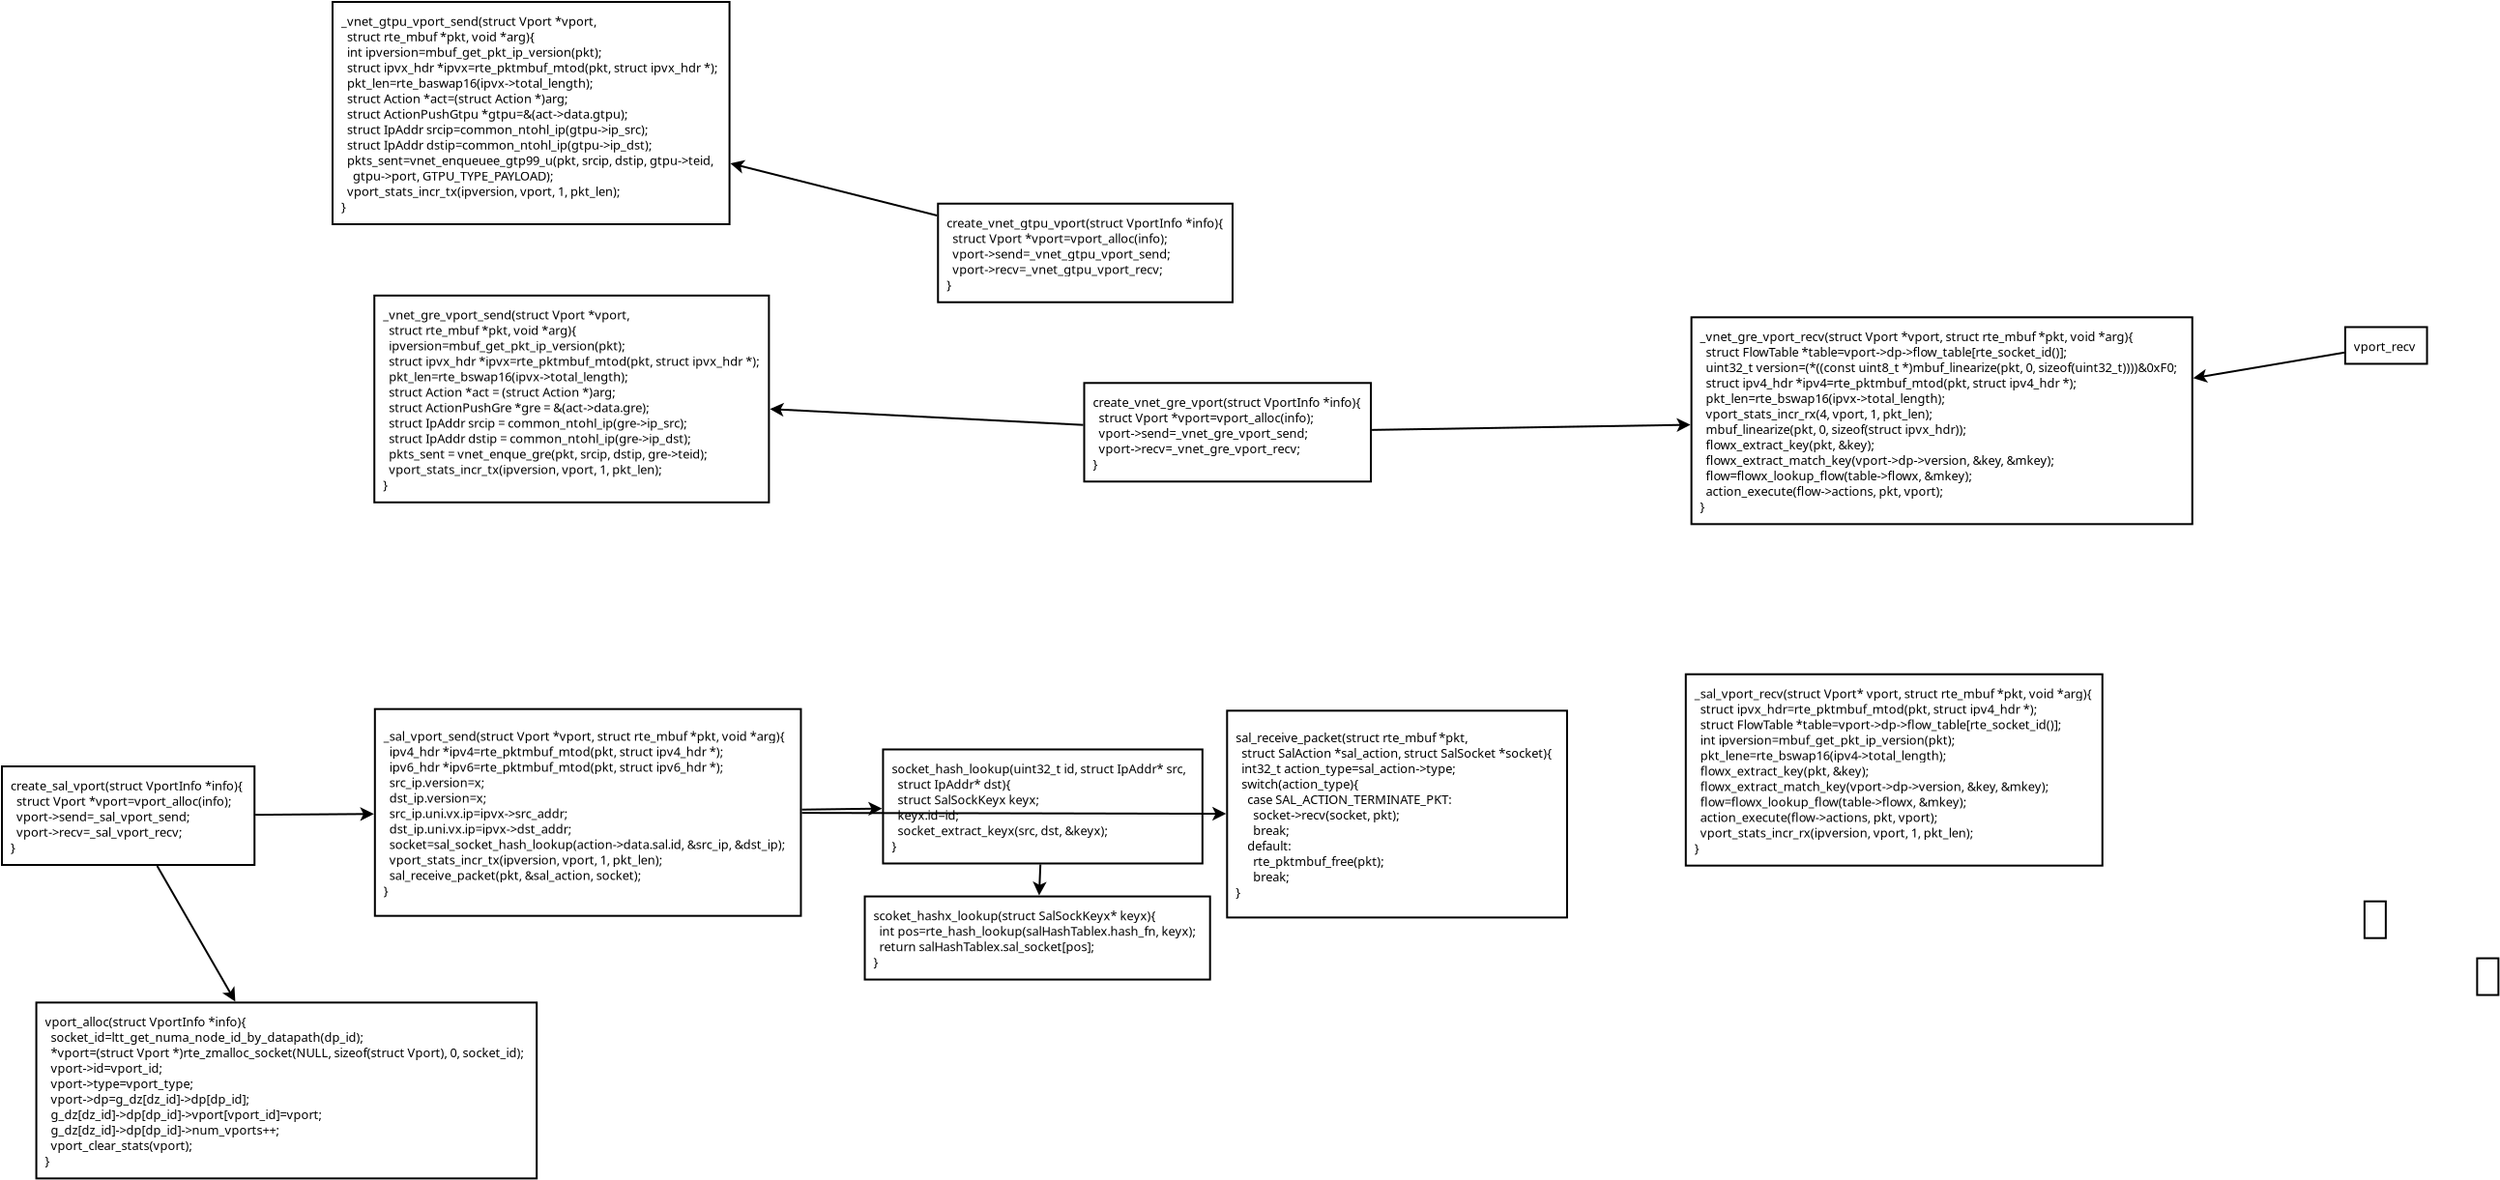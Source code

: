 <?xml version="1.0" encoding="UTF-8"?>
<dia:diagram xmlns:dia="http://www.lysator.liu.se/~alla/dia/">
  <dia:layer name="Background" visible="true" active="true">
    <dia:object type="Flowchart - Box" version="0" id="O0">
      <dia:attribute name="obj_pos">
        <dia:point val="5.405,5.285"/>
      </dia:attribute>
      <dia:attribute name="obj_bb">
        <dia:rectangle val="5.355,5.235;30.795,14.435"/>
      </dia:attribute>
      <dia:attribute name="elem_corner">
        <dia:point val="5.405,5.285"/>
      </dia:attribute>
      <dia:attribute name="elem_width">
        <dia:real val="25.34"/>
      </dia:attribute>
      <dia:attribute name="elem_height">
        <dia:real val="9.1"/>
      </dia:attribute>
      <dia:attribute name="border_width">
        <dia:real val="0.1"/>
      </dia:attribute>
      <dia:attribute name="show_background">
        <dia:boolean val="true"/>
      </dia:attribute>
      <dia:attribute name="padding">
        <dia:real val="0.5"/>
      </dia:attribute>
      <dia:attribute name="text">
        <dia:composite type="text">
          <dia:attribute name="string">
            <dia:string>#vport_alloc(struct VportInfo *info){
  socket_id=ltt_get_numa_node_id_by_datapath(dp_id);
  *vport=(struct Vport *)rte_zmalloc_socket(NULL, sizeof(struct Vport), 0, socket_id);
  vport-&gt;id=vport_id;
  vport-&gt;type=vport_type;
  vport-&gt;dp=g_dz[dz_id]-&gt;dp[dp_id];
  g_dz[dz_id]-&gt;dp[dp_id]-&gt;vport[vport_id]=vport;
  g_dz[dz_id]-&gt;dp[dp_id]-&gt;num_vports++;
  vport_clear_stats(vport);
}#</dia:string>
          </dia:attribute>
          <dia:attribute name="font">
            <dia:font family="sans" style="0" name="Helvetica"/>
          </dia:attribute>
          <dia:attribute name="height">
            <dia:real val="0.8"/>
          </dia:attribute>
          <dia:attribute name="pos">
            <dia:point val="5.855,6.475"/>
          </dia:attribute>
          <dia:attribute name="color">
            <dia:color val="#000000"/>
          </dia:attribute>
          <dia:attribute name="alignment">
            <dia:enum val="0"/>
          </dia:attribute>
        </dia:composite>
      </dia:attribute>
    </dia:object>
    <dia:object type="Flowchart - Box" version="0" id="O1">
      <dia:attribute name="obj_pos">
        <dia:point val="3.554,-6.933"/>
      </dia:attribute>
      <dia:attribute name="obj_bb">
        <dia:rectangle val="3.504,-6.982;16.271,-1.782"/>
      </dia:attribute>
      <dia:attribute name="elem_corner">
        <dia:point val="3.554,-6.933"/>
      </dia:attribute>
      <dia:attribute name="elem_width">
        <dia:real val="12.668"/>
      </dia:attribute>
      <dia:attribute name="elem_height">
        <dia:real val="5.1"/>
      </dia:attribute>
      <dia:attribute name="border_width">
        <dia:real val="0.1"/>
      </dia:attribute>
      <dia:attribute name="show_background">
        <dia:boolean val="true"/>
      </dia:attribute>
      <dia:attribute name="padding">
        <dia:real val="0.5"/>
      </dia:attribute>
      <dia:attribute name="text">
        <dia:composite type="text">
          <dia:attribute name="string">
            <dia:string>#create_sal_vport(struct VportInfo *info){
  struct Vport *vport=vport_alloc(info);
  vport-&gt;send=_sal_vport_send;
  vport-&gt;recv=_sal_vport_recv;
}#</dia:string>
          </dia:attribute>
          <dia:attribute name="font">
            <dia:font family="sans" style="0" name="Helvetica"/>
          </dia:attribute>
          <dia:attribute name="height">
            <dia:real val="0.8"/>
          </dia:attribute>
          <dia:attribute name="pos">
            <dia:point val="4.004,-5.742"/>
          </dia:attribute>
          <dia:attribute name="color">
            <dia:color val="#000000"/>
          </dia:attribute>
          <dia:attribute name="alignment">
            <dia:enum val="0"/>
          </dia:attribute>
        </dia:composite>
      </dia:attribute>
    </dia:object>
    <dia:object type="Standard - Line" version="0" id="O2">
      <dia:attribute name="obj_pos">
        <dia:point val="11.385,-1.782"/>
      </dia:attribute>
      <dia:attribute name="obj_bb">
        <dia:rectangle val="11.317,-1.851;15.495,5.332"/>
      </dia:attribute>
      <dia:attribute name="conn_endpoints">
        <dia:point val="11.385,-1.782"/>
        <dia:point val="15.426,5.235"/>
      </dia:attribute>
      <dia:attribute name="numcp">
        <dia:int val="1"/>
      </dia:attribute>
      <dia:attribute name="end_arrow">
        <dia:enum val="22"/>
      </dia:attribute>
      <dia:attribute name="end_arrow_length">
        <dia:real val="0.5"/>
      </dia:attribute>
      <dia:attribute name="end_arrow_width">
        <dia:real val="0.5"/>
      </dia:attribute>
      <dia:connections>
        <dia:connection handle="0" to="O1" connection="16"/>
        <dia:connection handle="1" to="O0" connection="16"/>
      </dia:connections>
    </dia:object>
    <dia:object type="Flowchart - Box" version="0" id="O3">
      <dia:attribute name="obj_pos">
        <dia:point val="22.848,-9.9"/>
      </dia:attribute>
      <dia:attribute name="obj_bb">
        <dia:rectangle val="22.797,-9.95;44.528,0.85"/>
      </dia:attribute>
      <dia:attribute name="elem_corner">
        <dia:point val="22.848,-9.9"/>
      </dia:attribute>
      <dia:attribute name="elem_width">
        <dia:real val="21.63"/>
      </dia:attribute>
      <dia:attribute name="elem_height">
        <dia:real val="10.7"/>
      </dia:attribute>
      <dia:attribute name="border_width">
        <dia:real val="0.1"/>
      </dia:attribute>
      <dia:attribute name="show_background">
        <dia:boolean val="true"/>
      </dia:attribute>
      <dia:attribute name="padding">
        <dia:real val="0.5"/>
      </dia:attribute>
      <dia:attribute name="text">
        <dia:composite type="text">
          <dia:attribute name="string">
            <dia:string>#_sal_vport_send(struct Vport *vport, struct rte_mbuf *pkt, void *arg){
  ipv4_hdr *ipv4=rte_pktmbuf_mtod(pkt, struct ipv4_hdr *);
  ipv6_hdr *ipv6=rte_pktmbuf_mtod(pkt, struct ipv6_hdr *);
  src_ip.version=x;
  dst_ip.version=x;
  src_ip.uni.vx.ip=ipvx-&gt;src_addr;
  dst_ip.uni.vx.ip=ipvx-&gt;dst_addr;
  socket=sal_socket_hash_lookup(action-&gt;data.sal.id, &amp;src_ip, &amp;dst_ip);
  vport_stats_incr_tx(ipversion, vport, 1, pkt_len);
  sal_receive_packet(pkt, &amp;sal_action, socket);
}#</dia:string>
          </dia:attribute>
          <dia:attribute name="font">
            <dia:font family="sans" style="0" name="Helvetica"/>
          </dia:attribute>
          <dia:attribute name="height">
            <dia:real val="0.8"/>
          </dia:attribute>
          <dia:attribute name="pos">
            <dia:point val="23.297,-8.31"/>
          </dia:attribute>
          <dia:attribute name="color">
            <dia:color val="#000000"/>
          </dia:attribute>
          <dia:attribute name="alignment">
            <dia:enum val="0"/>
          </dia:attribute>
        </dia:composite>
      </dia:attribute>
    </dia:object>
    <dia:object type="Standard - Line" version="0" id="O4">
      <dia:attribute name="obj_pos">
        <dia:point val="16.271,-4.427"/>
      </dia:attribute>
      <dia:attribute name="obj_bb">
        <dia:rectangle val="16.221,-4.831;22.955,-4.108"/>
      </dia:attribute>
      <dia:attribute name="conn_endpoints">
        <dia:point val="16.271,-4.427"/>
        <dia:point val="22.843,-4.474"/>
      </dia:attribute>
      <dia:attribute name="numcp">
        <dia:int val="1"/>
      </dia:attribute>
      <dia:attribute name="end_arrow">
        <dia:enum val="22"/>
      </dia:attribute>
      <dia:attribute name="end_arrow_length">
        <dia:real val="0.5"/>
      </dia:attribute>
      <dia:attribute name="end_arrow_width">
        <dia:real val="0.5"/>
      </dia:attribute>
      <dia:connections>
        <dia:connection handle="0" to="O1" connection="16"/>
        <dia:connection handle="1" to="O3" connection="16"/>
      </dia:connections>
    </dia:object>
    <dia:object type="Flowchart - Box" version="0" id="O5">
      <dia:attribute name="obj_pos">
        <dia:point val="48.182,-0.205"/>
      </dia:attribute>
      <dia:attribute name="obj_bb">
        <dia:rectangle val="48.133,-0.255;65.692,4.145"/>
      </dia:attribute>
      <dia:attribute name="elem_corner">
        <dia:point val="48.182,-0.205"/>
      </dia:attribute>
      <dia:attribute name="elem_width">
        <dia:real val="17.46"/>
      </dia:attribute>
      <dia:attribute name="elem_height">
        <dia:real val="4.3"/>
      </dia:attribute>
      <dia:attribute name="border_width">
        <dia:real val="0.1"/>
      </dia:attribute>
      <dia:attribute name="show_background">
        <dia:boolean val="true"/>
      </dia:attribute>
      <dia:attribute name="padding">
        <dia:real val="0.5"/>
      </dia:attribute>
      <dia:attribute name="text">
        <dia:composite type="text">
          <dia:attribute name="string">
            <dia:string>#scoket_hashx_lookup(struct SalSockKeyx* keyx){
  int pos=rte_hash_lookup(salHashTablex.hash_fn, keyx);
  return salHashTablex.sal_socket[pos];
}#</dia:string>
          </dia:attribute>
          <dia:attribute name="font">
            <dia:font family="sans" style="0" name="Helvetica"/>
          </dia:attribute>
          <dia:attribute name="height">
            <dia:real val="0.8"/>
          </dia:attribute>
          <dia:attribute name="pos">
            <dia:point val="48.633,0.985"/>
          </dia:attribute>
          <dia:attribute name="color">
            <dia:color val="#000000"/>
          </dia:attribute>
          <dia:attribute name="alignment">
            <dia:enum val="0"/>
          </dia:attribute>
        </dia:composite>
      </dia:attribute>
    </dia:object>
    <dia:object type="Flowchart - Box" version="0" id="O6">
      <dia:attribute name="obj_pos">
        <dia:point val="49.204,-7.81"/>
      </dia:attribute>
      <dia:attribute name="obj_bb">
        <dia:rectangle val="49.154,-7.86;65.221,-1.86"/>
      </dia:attribute>
      <dia:attribute name="elem_corner">
        <dia:point val="49.204,-7.81"/>
      </dia:attribute>
      <dia:attribute name="elem_width">
        <dia:real val="15.968"/>
      </dia:attribute>
      <dia:attribute name="elem_height">
        <dia:real val="5.9"/>
      </dia:attribute>
      <dia:attribute name="border_width">
        <dia:real val="0.1"/>
      </dia:attribute>
      <dia:attribute name="show_background">
        <dia:boolean val="true"/>
      </dia:attribute>
      <dia:attribute name="padding">
        <dia:real val="0.5"/>
      </dia:attribute>
      <dia:attribute name="text">
        <dia:composite type="text">
          <dia:attribute name="string">
            <dia:string>#socket_hash_lookup(uint32_t id, struct IpAddr* src, 
  struct IpAddr* dst){
  struct SalSockKeyx keyx;
  keyx.id=id;
  socket_extract_keyx(src, dst, &amp;keyx);
}#</dia:string>
          </dia:attribute>
          <dia:attribute name="font">
            <dia:font family="sans" style="0" name="Helvetica"/>
          </dia:attribute>
          <dia:attribute name="height">
            <dia:real val="0.8"/>
          </dia:attribute>
          <dia:attribute name="pos">
            <dia:point val="49.654,-6.62"/>
          </dia:attribute>
          <dia:attribute name="color">
            <dia:color val="#000000"/>
          </dia:attribute>
          <dia:attribute name="alignment">
            <dia:enum val="0"/>
          </dia:attribute>
        </dia:composite>
      </dia:attribute>
    </dia:object>
    <dia:object type="Standard - Line" version="0" id="O7">
      <dia:attribute name="obj_pos">
        <dia:point val="57.066,-1.861"/>
      </dia:attribute>
      <dia:attribute name="obj_bb">
        <dia:rectangle val="56.665,-1.913;57.388,-0.143"/>
      </dia:attribute>
      <dia:attribute name="conn_endpoints">
        <dia:point val="57.066,-1.861"/>
        <dia:point val="57.001,-0.255"/>
      </dia:attribute>
      <dia:attribute name="numcp">
        <dia:int val="1"/>
      </dia:attribute>
      <dia:attribute name="end_arrow">
        <dia:enum val="22"/>
      </dia:attribute>
      <dia:attribute name="end_arrow_length">
        <dia:real val="0.5"/>
      </dia:attribute>
      <dia:attribute name="end_arrow_width">
        <dia:real val="0.5"/>
      </dia:attribute>
      <dia:connections>
        <dia:connection handle="0" to="O6" connection="16"/>
        <dia:connection handle="1" to="O5" connection="16"/>
      </dia:connections>
    </dia:object>
    <dia:object type="Standard - Line" version="0" id="O8">
      <dia:attribute name="obj_pos">
        <dia:point val="44.527,-4.693"/>
      </dia:attribute>
      <dia:attribute name="obj_bb">
        <dia:rectangle val="44.476,-5.108;49.265,-4.384"/>
      </dia:attribute>
      <dia:attribute name="conn_endpoints">
        <dia:point val="44.527,-4.693"/>
        <dia:point val="49.154,-4.754"/>
      </dia:attribute>
      <dia:attribute name="numcp">
        <dia:int val="1"/>
      </dia:attribute>
      <dia:attribute name="end_arrow">
        <dia:enum val="22"/>
      </dia:attribute>
      <dia:attribute name="end_arrow_length">
        <dia:real val="0.5"/>
      </dia:attribute>
      <dia:attribute name="end_arrow_width">
        <dia:real val="0.5"/>
      </dia:attribute>
      <dia:connections>
        <dia:connection handle="0" to="O3" connection="16"/>
        <dia:connection handle="1" to="O6" connection="16"/>
      </dia:connections>
    </dia:object>
    <dia:object type="Flowchart - Box" version="0" id="O9">
      <dia:attribute name="obj_pos">
        <dia:point val="66.984,-9.815"/>
      </dia:attribute>
      <dia:attribute name="obj_bb">
        <dia:rectangle val="66.934,-9.865;84.091,0.935"/>
      </dia:attribute>
      <dia:attribute name="elem_corner">
        <dia:point val="66.984,-9.815"/>
      </dia:attribute>
      <dia:attribute name="elem_width">
        <dia:real val="17.058"/>
      </dia:attribute>
      <dia:attribute name="elem_height">
        <dia:real val="10.7"/>
      </dia:attribute>
      <dia:attribute name="border_width">
        <dia:real val="0.1"/>
      </dia:attribute>
      <dia:attribute name="show_background">
        <dia:boolean val="true"/>
      </dia:attribute>
      <dia:attribute name="padding">
        <dia:real val="0.5"/>
      </dia:attribute>
      <dia:attribute name="text">
        <dia:composite type="text">
          <dia:attribute name="string">
            <dia:string>#sal_receive_packet(struct rte_mbuf *pkt, 
  struct SalAction *sal_action, struct SalSocket *socket){
  int32_t action_type=sal_action-&gt;type;
  switch(action_type){
    case SAL_ACTION_TERMINATE_PKT:
      socket-&gt;recv(socket, pkt);
      break;
    default:
      rte_pktmbuf_free(pkt);
      break;
}#</dia:string>
          </dia:attribute>
          <dia:attribute name="font">
            <dia:font family="sans" style="0" name="Helvetica"/>
          </dia:attribute>
          <dia:attribute name="height">
            <dia:real val="0.8"/>
          </dia:attribute>
          <dia:attribute name="pos">
            <dia:point val="67.434,-8.225"/>
          </dia:attribute>
          <dia:attribute name="color">
            <dia:color val="#000000"/>
          </dia:attribute>
          <dia:attribute name="alignment">
            <dia:enum val="0"/>
          </dia:attribute>
        </dia:composite>
      </dia:attribute>
    </dia:object>
    <dia:object type="Standard - Line" version="0" id="O10">
      <dia:attribute name="obj_pos">
        <dia:point val="44.528,-4.528"/>
      </dia:attribute>
      <dia:attribute name="obj_bb">
        <dia:rectangle val="44.477,-4.845;67.045,-4.122"/>
      </dia:attribute>
      <dia:attribute name="conn_endpoints">
        <dia:point val="44.528,-4.528"/>
        <dia:point val="66.933,-4.482"/>
      </dia:attribute>
      <dia:attribute name="numcp">
        <dia:int val="1"/>
      </dia:attribute>
      <dia:attribute name="end_arrow">
        <dia:enum val="22"/>
      </dia:attribute>
      <dia:attribute name="end_arrow_length">
        <dia:real val="0.5"/>
      </dia:attribute>
      <dia:attribute name="end_arrow_width">
        <dia:real val="0.5"/>
      </dia:attribute>
      <dia:connections>
        <dia:connection handle="0" to="O3" connection="16"/>
        <dia:connection handle="1" to="O9" connection="16"/>
      </dia:connections>
    </dia:object>
    <dia:object type="Flowchart - Box" version="0" id="O11">
      <dia:attribute name="obj_pos">
        <dia:point val="22.847,-31.293"/>
      </dia:attribute>
      <dia:attribute name="obj_bb">
        <dia:rectangle val="22.797,-31.343;42.847,-20.543"/>
      </dia:attribute>
      <dia:attribute name="elem_corner">
        <dia:point val="22.847,-31.293"/>
      </dia:attribute>
      <dia:attribute name="elem_width">
        <dia:real val="19.95"/>
      </dia:attribute>
      <dia:attribute name="elem_height">
        <dia:real val="10.7"/>
      </dia:attribute>
      <dia:attribute name="border_width">
        <dia:real val="0.1"/>
      </dia:attribute>
      <dia:attribute name="show_background">
        <dia:boolean val="true"/>
      </dia:attribute>
      <dia:attribute name="padding">
        <dia:real val="0.5"/>
      </dia:attribute>
      <dia:attribute name="text">
        <dia:composite type="text">
          <dia:attribute name="string">
            <dia:string>#_vnet_gre_vport_send(struct Vport *vport,
  struct rte_mbuf *pkt, void *arg){
  ipversion=mbuf_get_pkt_ip_version(pkt);
  struct ipvx_hdr *ipvx=rte_pktmbuf_mtod(pkt, struct ipvx_hdr *);
  pkt_len=rte_bswap16(ipvx-&gt;total_length);
  struct Action *act = (struct Action *)arg;               
  struct ActionPushGre *gre = &amp;(act-&gt;data.gre);            
  struct IpAddr srcip = common_ntohl_ip(gre-&gt;ip_src);      
  struct IpAddr dstip = common_ntohl_ip(gre-&gt;ip_dst);      
  pkts_sent = vnet_enque_gre(pkt, srcip, dstip, gre-&gt;teid);
  vport_stats_incr_tx(ipversion, vport, 1, pkt_len);
}#</dia:string>
          </dia:attribute>
          <dia:attribute name="font">
            <dia:font family="sans" style="0" name="Helvetica"/>
          </dia:attribute>
          <dia:attribute name="height">
            <dia:real val="0.8"/>
          </dia:attribute>
          <dia:attribute name="pos">
            <dia:point val="23.297,-30.103"/>
          </dia:attribute>
          <dia:attribute name="color">
            <dia:color val="#000000"/>
          </dia:attribute>
          <dia:attribute name="alignment">
            <dia:enum val="0"/>
          </dia:attribute>
        </dia:composite>
      </dia:attribute>
    </dia:object>
    <dia:object type="Flowchart - Box" version="0" id="O12">
      <dia:attribute name="obj_pos">
        <dia:point val="125.55,0.05"/>
      </dia:attribute>
      <dia:attribute name="obj_bb">
        <dia:rectangle val="125.5,-7.451e-010;126.7,2"/>
      </dia:attribute>
      <dia:attribute name="elem_corner">
        <dia:point val="125.55,0.05"/>
      </dia:attribute>
      <dia:attribute name="elem_width">
        <dia:real val="1.1"/>
      </dia:attribute>
      <dia:attribute name="elem_height">
        <dia:real val="1.9"/>
      </dia:attribute>
      <dia:attribute name="border_width">
        <dia:real val="0.1"/>
      </dia:attribute>
      <dia:attribute name="show_background">
        <dia:boolean val="true"/>
      </dia:attribute>
      <dia:attribute name="padding">
        <dia:real val="0.5"/>
      </dia:attribute>
      <dia:attribute name="text">
        <dia:composite type="text">
          <dia:attribute name="string">
            <dia:string>##</dia:string>
          </dia:attribute>
          <dia:attribute name="font">
            <dia:font family="sans" style="0" name="Helvetica"/>
          </dia:attribute>
          <dia:attribute name="height">
            <dia:real val="0.8"/>
          </dia:attribute>
          <dia:attribute name="pos">
            <dia:point val="126,1.24"/>
          </dia:attribute>
          <dia:attribute name="color">
            <dia:color val="#000000"/>
          </dia:attribute>
          <dia:attribute name="alignment">
            <dia:enum val="0"/>
          </dia:attribute>
        </dia:composite>
      </dia:attribute>
    </dia:object>
    <dia:object type="Flowchart - Box" version="0" id="O13">
      <dia:attribute name="obj_pos">
        <dia:point val="131.375,2.995"/>
      </dia:attribute>
      <dia:attribute name="obj_bb">
        <dia:rectangle val="131.325,2.945;132.525,4.945"/>
      </dia:attribute>
      <dia:attribute name="elem_corner">
        <dia:point val="131.375,2.995"/>
      </dia:attribute>
      <dia:attribute name="elem_width">
        <dia:real val="1.1"/>
      </dia:attribute>
      <dia:attribute name="elem_height">
        <dia:real val="1.9"/>
      </dia:attribute>
      <dia:attribute name="border_width">
        <dia:real val="0.1"/>
      </dia:attribute>
      <dia:attribute name="show_background">
        <dia:boolean val="true"/>
      </dia:attribute>
      <dia:attribute name="padding">
        <dia:real val="0.5"/>
      </dia:attribute>
      <dia:attribute name="text">
        <dia:composite type="text">
          <dia:attribute name="string">
            <dia:string>##</dia:string>
          </dia:attribute>
          <dia:attribute name="font">
            <dia:font family="sans" style="0" name="Helvetica"/>
          </dia:attribute>
          <dia:attribute name="height">
            <dia:real val="0.8"/>
          </dia:attribute>
          <dia:attribute name="pos">
            <dia:point val="131.825,4.185"/>
          </dia:attribute>
          <dia:attribute name="color">
            <dia:color val="#000000"/>
          </dia:attribute>
          <dia:attribute name="alignment">
            <dia:enum val="0"/>
          </dia:attribute>
        </dia:composite>
      </dia:attribute>
    </dia:object>
    <dia:object type="Flowchart - Box" version="0" id="O14">
      <dia:attribute name="obj_pos">
        <dia:point val="90.841,-30.168"/>
      </dia:attribute>
      <dia:attribute name="obj_bb">
        <dia:rectangle val="90.791,-30.218;116.588,-19.418"/>
      </dia:attribute>
      <dia:attribute name="elem_corner">
        <dia:point val="90.841,-30.168"/>
      </dia:attribute>
      <dia:attribute name="elem_width">
        <dia:real val="25.698"/>
      </dia:attribute>
      <dia:attribute name="elem_height">
        <dia:real val="10.7"/>
      </dia:attribute>
      <dia:attribute name="border_width">
        <dia:real val="0.1"/>
      </dia:attribute>
      <dia:attribute name="show_background">
        <dia:boolean val="true"/>
      </dia:attribute>
      <dia:attribute name="padding">
        <dia:real val="0.5"/>
      </dia:attribute>
      <dia:attribute name="text">
        <dia:composite type="text">
          <dia:attribute name="string">
            <dia:string>#_vnet_gre_vport_recv(struct Vport *vport, struct rte_mbuf *pkt, void *arg){
  struct FlowTable *table=vport-&gt;dp-&gt;flow_table[rte_socket_id()];
  uint32_t version=(*((const uint8_t *)mbuf_linearize(pkt, 0, sizeof(uint32_t))))&amp;0xF0;
  struct ipv4_hdr *ipv4=rte_pktmbuf_mtod(pkt, struct ipv4_hdr *);
  pkt_len=rte_bswap16(ipvx-&gt;total_length);
  vport_stats_incr_rx(4, vport, 1, pkt_len);
  mbuf_linearize(pkt, 0, sizeof(struct ipvx_hdr));
  flowx_extract_key(pkt, &amp;key);
  flowx_extract_match_key(vport-&gt;dp-&gt;version, &amp;key, &amp;mkey);
  flow=flowx_lookup_flow(table-&gt;flowx, &amp;mkey);
  action_execute(flow-&gt;actions, pkt, vport); 
}#</dia:string>
          </dia:attribute>
          <dia:attribute name="font">
            <dia:font family="sans" style="0" name="Helvetica"/>
          </dia:attribute>
          <dia:attribute name="height">
            <dia:real val="0.8"/>
          </dia:attribute>
          <dia:attribute name="pos">
            <dia:point val="91.291,-28.978"/>
          </dia:attribute>
          <dia:attribute name="color">
            <dia:color val="#000000"/>
          </dia:attribute>
          <dia:attribute name="alignment">
            <dia:enum val="0"/>
          </dia:attribute>
        </dia:composite>
      </dia:attribute>
    </dia:object>
    <dia:object type="Flowchart - Box" version="0" id="O15">
      <dia:attribute name="obj_pos">
        <dia:point val="90.583,-11.7"/>
      </dia:attribute>
      <dia:attribute name="obj_bb">
        <dia:rectangle val="90.533,-11.75;111.906,-1.75"/>
      </dia:attribute>
      <dia:attribute name="elem_corner">
        <dia:point val="90.583,-11.7"/>
      </dia:attribute>
      <dia:attribute name="elem_width">
        <dia:real val="21.273"/>
      </dia:attribute>
      <dia:attribute name="elem_height">
        <dia:real val="9.9"/>
      </dia:attribute>
      <dia:attribute name="border_width">
        <dia:real val="0.1"/>
      </dia:attribute>
      <dia:attribute name="show_background">
        <dia:boolean val="true"/>
      </dia:attribute>
      <dia:attribute name="padding">
        <dia:real val="0.5"/>
      </dia:attribute>
      <dia:attribute name="text">
        <dia:composite type="text">
          <dia:attribute name="string">
            <dia:string>#_sal_vport_recv(struct Vport* vport, struct rte_mbuf *pkt, void *arg){
  struct ipvx_hdr=rte_pktmbuf_mtod(pkt, struct ipv4_hdr *);
  struct FlowTable *table=vport-&gt;dp-&gt;flow_table[rte_socket_id()];
  int ipversion=mbuf_get_pkt_ip_version(pkt);
  pkt_lene=rte_bswap16(ipv4-&gt;total_length);
  flowx_extract_key(pkt, &amp;key);
  flowx_extract_match_key(vport-&gt;dp-&gt;version, &amp;key, &amp;mkey);
  flow=flowx_lookup_flow(table-&gt;flowx, &amp;mkey);
  action_execute(flow-&gt;actions, pkt, vport);
  vport_stats_incr_rx(ipversion, vport, 1, pkt_len);
}#</dia:string>
          </dia:attribute>
          <dia:attribute name="font">
            <dia:font family="sans" style="0" name="Helvetica"/>
          </dia:attribute>
          <dia:attribute name="height">
            <dia:real val="0.8"/>
          </dia:attribute>
          <dia:attribute name="pos">
            <dia:point val="91.033,-10.51"/>
          </dia:attribute>
          <dia:attribute name="color">
            <dia:color val="#000000"/>
          </dia:attribute>
          <dia:attribute name="alignment">
            <dia:enum val="0"/>
          </dia:attribute>
        </dia:composite>
      </dia:attribute>
    </dia:object>
    <dia:object type="Flowchart - Box" version="0" id="O16">
      <dia:attribute name="obj_pos">
        <dia:point val="59.545,-26.77"/>
      </dia:attribute>
      <dia:attribute name="obj_bb">
        <dia:rectangle val="59.495,-26.82;73.997,-21.62"/>
      </dia:attribute>
      <dia:attribute name="elem_corner">
        <dia:point val="59.545,-26.77"/>
      </dia:attribute>
      <dia:attribute name="elem_width">
        <dia:real val="14.403"/>
      </dia:attribute>
      <dia:attribute name="elem_height">
        <dia:real val="5.1"/>
      </dia:attribute>
      <dia:attribute name="border_width">
        <dia:real val="0.1"/>
      </dia:attribute>
      <dia:attribute name="show_background">
        <dia:boolean val="true"/>
      </dia:attribute>
      <dia:attribute name="padding">
        <dia:real val="0.5"/>
      </dia:attribute>
      <dia:attribute name="text">
        <dia:composite type="text">
          <dia:attribute name="string">
            <dia:string>#create_vnet_gre_vport(struct VportInfo *info){
  struct Vport *vport=vport_alloc(info);
  vport-&gt;send=_vnet_gre_vport_send;
  vport-&gt;recv=_vnet_gre_vport_recv;
}#</dia:string>
          </dia:attribute>
          <dia:attribute name="font">
            <dia:font family="sans" style="0" name="Helvetica"/>
          </dia:attribute>
          <dia:attribute name="height">
            <dia:real val="0.8"/>
          </dia:attribute>
          <dia:attribute name="pos">
            <dia:point val="59.995,-25.58"/>
          </dia:attribute>
          <dia:attribute name="color">
            <dia:color val="#000000"/>
          </dia:attribute>
          <dia:attribute name="alignment">
            <dia:enum val="0"/>
          </dia:attribute>
        </dia:composite>
      </dia:attribute>
    </dia:object>
    <dia:object type="Standard - Line" version="0" id="O17">
      <dia:attribute name="obj_pos">
        <dia:point val="59.494,-24.588"/>
      </dia:attribute>
      <dia:attribute name="obj_bb">
        <dia:rectangle val="42.733,-25.764;59.547,-24.536"/>
      </dia:attribute>
      <dia:attribute name="conn_endpoints">
        <dia:point val="59.494,-24.588"/>
        <dia:point val="42.845,-25.434"/>
      </dia:attribute>
      <dia:attribute name="numcp">
        <dia:int val="1"/>
      </dia:attribute>
      <dia:attribute name="end_arrow">
        <dia:enum val="22"/>
      </dia:attribute>
      <dia:attribute name="end_arrow_length">
        <dia:real val="0.5"/>
      </dia:attribute>
      <dia:attribute name="end_arrow_width">
        <dia:real val="0.5"/>
      </dia:attribute>
      <dia:connections>
        <dia:connection handle="0" to="O16" connection="16"/>
        <dia:connection handle="1" to="O11" connection="16"/>
      </dia:connections>
    </dia:object>
    <dia:object type="Standard - Line" version="0" id="O18">
      <dia:attribute name="obj_pos">
        <dia:point val="73.979,-24.337"/>
      </dia:attribute>
      <dia:attribute name="obj_bb">
        <dia:rectangle val="73.929,-24.961;90.903,-24.238"/>
      </dia:attribute>
      <dia:attribute name="conn_endpoints">
        <dia:point val="73.979,-24.337"/>
        <dia:point val="90.791,-24.609"/>
      </dia:attribute>
      <dia:attribute name="numcp">
        <dia:int val="1"/>
      </dia:attribute>
      <dia:attribute name="end_arrow">
        <dia:enum val="22"/>
      </dia:attribute>
      <dia:attribute name="end_arrow_length">
        <dia:real val="0.5"/>
      </dia:attribute>
      <dia:attribute name="end_arrow_width">
        <dia:real val="0.5"/>
      </dia:attribute>
      <dia:connections>
        <dia:connection handle="0" to="O16" connection="16"/>
        <dia:connection handle="1" to="O14" connection="16"/>
      </dia:connections>
    </dia:object>
    <dia:object type="Flowchart - Box" version="0" id="O19">
      <dia:attribute name="obj_pos">
        <dia:point val="52.006,-36.048"/>
      </dia:attribute>
      <dia:attribute name="obj_bb">
        <dia:rectangle val="51.956,-36.098;66.818,-30.898"/>
      </dia:attribute>
      <dia:attribute name="elem_corner">
        <dia:point val="52.006,-36.048"/>
      </dia:attribute>
      <dia:attribute name="elem_width">
        <dia:real val="14.763"/>
      </dia:attribute>
      <dia:attribute name="elem_height">
        <dia:real val="5.1"/>
      </dia:attribute>
      <dia:attribute name="border_width">
        <dia:real val="0.1"/>
      </dia:attribute>
      <dia:attribute name="show_background">
        <dia:boolean val="true"/>
      </dia:attribute>
      <dia:attribute name="padding">
        <dia:real val="0.5"/>
      </dia:attribute>
      <dia:attribute name="text">
        <dia:composite type="text">
          <dia:attribute name="string">
            <dia:string>#create_vnet_gtpu_vport(struct VportInfo *info){
  struct Vport *vport=vport_alloc(info);
  vport-&gt;send=_vnet_gtpu_vport_send;
  vport-&gt;recv=_vnet_gtpu_vport_recv;
}#</dia:string>
          </dia:attribute>
          <dia:attribute name="font">
            <dia:font family="sans" style="0" name="Helvetica"/>
          </dia:attribute>
          <dia:attribute name="height">
            <dia:real val="0.8"/>
          </dia:attribute>
          <dia:attribute name="pos">
            <dia:point val="52.456,-34.858"/>
          </dia:attribute>
          <dia:attribute name="color">
            <dia:color val="#000000"/>
          </dia:attribute>
          <dia:attribute name="alignment">
            <dia:enum val="0"/>
          </dia:attribute>
        </dia:composite>
      </dia:attribute>
    </dia:object>
    <dia:object type="Flowchart - Box" version="0" id="O20">
      <dia:attribute name="obj_pos">
        <dia:point val="20.649,-46.484"/>
      </dia:attribute>
      <dia:attribute name="obj_bb">
        <dia:rectangle val="20.599,-46.534;40.844,-34.934"/>
      </dia:attribute>
      <dia:attribute name="elem_corner">
        <dia:point val="20.649,-46.484"/>
      </dia:attribute>
      <dia:attribute name="elem_width">
        <dia:real val="20.145"/>
      </dia:attribute>
      <dia:attribute name="elem_height">
        <dia:real val="11.5"/>
      </dia:attribute>
      <dia:attribute name="border_width">
        <dia:real val="0.1"/>
      </dia:attribute>
      <dia:attribute name="show_background">
        <dia:boolean val="true"/>
      </dia:attribute>
      <dia:attribute name="padding">
        <dia:real val="0.5"/>
      </dia:attribute>
      <dia:attribute name="text">
        <dia:composite type="text">
          <dia:attribute name="string">
            <dia:string>#_vnet_gtpu_vport_send(struct Vport *vport,
  struct rte_mbuf *pkt, void *arg){
  int ipversion=mbuf_get_pkt_ip_version(pkt);
  struct ipvx_hdr *ipvx=rte_pktmbuf_mtod(pkt, struct ipvx_hdr *);
  pkt_len=rte_baswap16(ipvx-&gt;total_length);
  struct Action *act=(struct Action *)arg;
  struct ActionPushGtpu *gtpu=&amp;(act-&gt;data.gtpu);
  struct IpAddr srcip=common_ntohl_ip(gtpu-&gt;ip_src);
  struct IpAddr dstip=common_ntohl_ip(gtpu-&gt;ip_dst);
  pkts_sent=vnet_enqueuee_gtp99_u(pkt, srcip, dstip, gtpu-&gt;teid, 
    gtpu-&gt;port, GTPU_TYPE_PAYLOAD);
  vport_stats_incr_tx(ipversion, vport, 1, pkt_len);
}#</dia:string>
          </dia:attribute>
          <dia:attribute name="font">
            <dia:font family="sans" style="0" name="Helvetica"/>
          </dia:attribute>
          <dia:attribute name="height">
            <dia:real val="0.8"/>
          </dia:attribute>
          <dia:attribute name="pos">
            <dia:point val="21.099,-45.294"/>
          </dia:attribute>
          <dia:attribute name="color">
            <dia:color val="#000000"/>
          </dia:attribute>
          <dia:attribute name="alignment">
            <dia:enum val="0"/>
          </dia:attribute>
        </dia:composite>
      </dia:attribute>
    </dia:object>
    <dia:object type="Standard - Line" version="0" id="O21">
      <dia:attribute name="obj_pos">
        <dia:point val="51.962,-35.372"/>
      </dia:attribute>
      <dia:attribute name="obj_bb">
        <dia:rectangle val="40.735,-38.38;52.022,-35.312"/>
      </dia:attribute>
      <dia:attribute name="conn_endpoints">
        <dia:point val="51.962,-35.372"/>
        <dia:point val="40.843,-38.179"/>
      </dia:attribute>
      <dia:attribute name="numcp">
        <dia:int val="1"/>
      </dia:attribute>
      <dia:attribute name="end_arrow">
        <dia:enum val="22"/>
      </dia:attribute>
      <dia:attribute name="end_arrow_length">
        <dia:real val="0.5"/>
      </dia:attribute>
      <dia:attribute name="end_arrow_width">
        <dia:real val="0.5"/>
      </dia:attribute>
      <dia:connections>
        <dia:connection handle="0" to="O19" connection="16"/>
        <dia:connection handle="1" to="O20" connection="16"/>
      </dia:connections>
    </dia:object>
    <dia:object type="Flowchart - Box" version="0" id="O22">
      <dia:attribute name="obj_pos">
        <dia:point val="124.615,-29.661"/>
      </dia:attribute>
      <dia:attribute name="obj_bb">
        <dia:rectangle val="124.565,-29.711;128.767,-27.711"/>
      </dia:attribute>
      <dia:attribute name="elem_corner">
        <dia:point val="124.615,-29.661"/>
      </dia:attribute>
      <dia:attribute name="elem_width">
        <dia:real val="4.103"/>
      </dia:attribute>
      <dia:attribute name="elem_height">
        <dia:real val="1.9"/>
      </dia:attribute>
      <dia:attribute name="border_width">
        <dia:real val="0.1"/>
      </dia:attribute>
      <dia:attribute name="show_background">
        <dia:boolean val="true"/>
      </dia:attribute>
      <dia:attribute name="padding">
        <dia:real val="0.5"/>
      </dia:attribute>
      <dia:attribute name="text">
        <dia:composite type="text">
          <dia:attribute name="string">
            <dia:string>#vport_recv#</dia:string>
          </dia:attribute>
          <dia:attribute name="font">
            <dia:font family="sans" style="0" name="Helvetica"/>
          </dia:attribute>
          <dia:attribute name="height">
            <dia:real val="0.8"/>
          </dia:attribute>
          <dia:attribute name="pos">
            <dia:point val="125.065,-28.471"/>
          </dia:attribute>
          <dia:attribute name="color">
            <dia:color val="#000000"/>
          </dia:attribute>
          <dia:attribute name="alignment">
            <dia:enum val="0"/>
          </dia:attribute>
        </dia:composite>
      </dia:attribute>
    </dia:object>
    <dia:object type="Standard - Line" version="0" id="O23">
      <dia:attribute name="obj_pos">
        <dia:point val="124.565,-28.355"/>
      </dia:attribute>
      <dia:attribute name="obj_bb">
        <dia:rectangle val="116.477,-28.413;124.622,-26.749"/>
      </dia:attribute>
      <dia:attribute name="conn_endpoints">
        <dia:point val="124.565,-28.355"/>
        <dia:point val="116.587,-27.004"/>
      </dia:attribute>
      <dia:attribute name="numcp">
        <dia:int val="1"/>
      </dia:attribute>
      <dia:attribute name="end_arrow">
        <dia:enum val="22"/>
      </dia:attribute>
      <dia:attribute name="end_arrow_length">
        <dia:real val="0.5"/>
      </dia:attribute>
      <dia:attribute name="end_arrow_width">
        <dia:real val="0.5"/>
      </dia:attribute>
      <dia:connections>
        <dia:connection handle="0" to="O22" connection="16"/>
        <dia:connection handle="1" to="O14" connection="16"/>
      </dia:connections>
    </dia:object>
  </dia:layer>
</dia:diagram>
